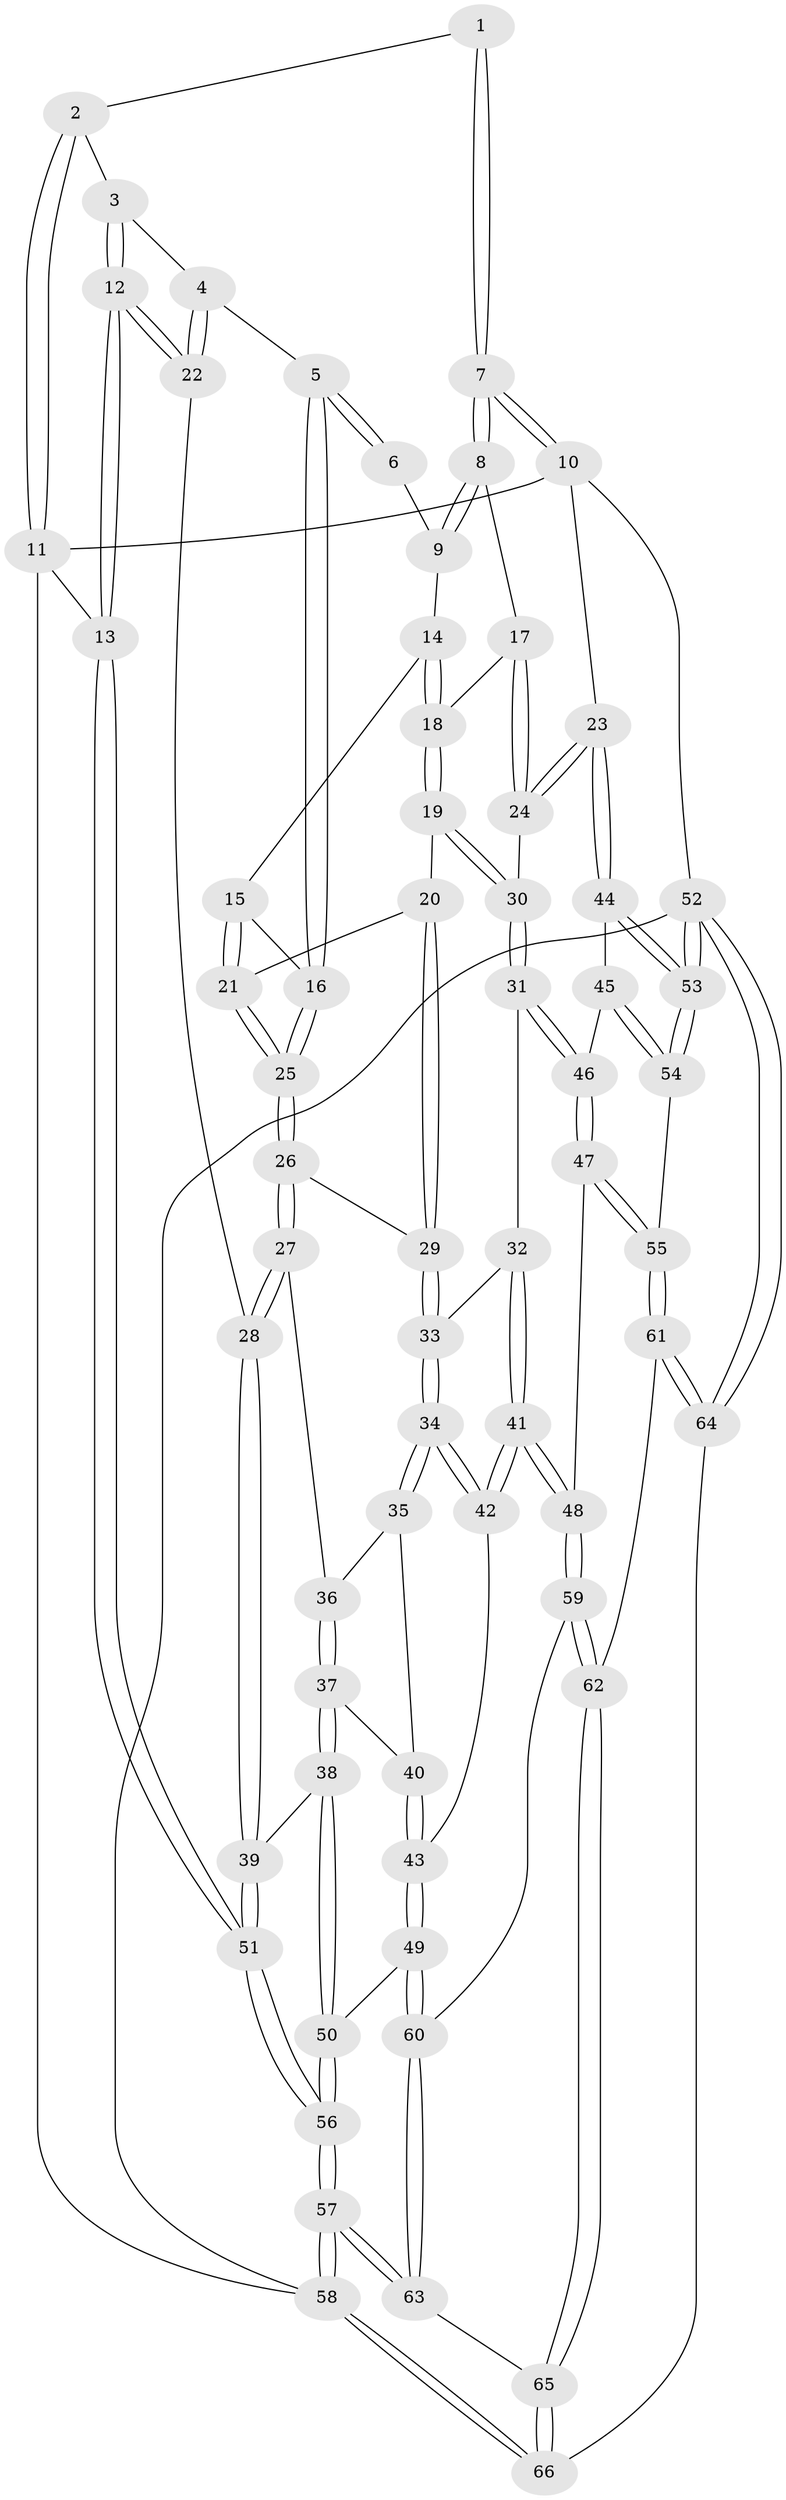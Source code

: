 // Generated by graph-tools (version 1.1) at 2025/03/03/09/25 03:03:28]
// undirected, 66 vertices, 162 edges
graph export_dot {
graph [start="1"]
  node [color=gray90,style=filled];
  1 [pos="+0.6243410857392334+0"];
  2 [pos="+0.17195413379758626+0"];
  3 [pos="+0.1893578102089921+0"];
  4 [pos="+0.242147766906364+0"];
  5 [pos="+0.40354401050956956+0.1193224482334764"];
  6 [pos="+0.6169360989371482+0"];
  7 [pos="+1+0"];
  8 [pos="+0.7989210685164059+0.09953448556212224"];
  9 [pos="+0.6312764001915482+0"];
  10 [pos="+1+0"];
  11 [pos="+0+0"];
  12 [pos="+0.002454880043915805+0.31721062246257786"];
  13 [pos="+0+0.3311570912791878"];
  14 [pos="+0.6311340799204743+0"];
  15 [pos="+0.5795882047419884+0.08436256342903455"];
  16 [pos="+0.4038552759146785+0.12009215155933162"];
  17 [pos="+0.7967603684025922+0.1409436447498266"];
  18 [pos="+0.7001668482393688+0.1914246899967347"];
  19 [pos="+0.6790207799756469+0.24593691457057915"];
  20 [pos="+0.5753647549088489+0.1923434200734446"];
  21 [pos="+0.5578853973850216+0.1663660383766835"];
  22 [pos="+0.1658256473128264+0.3226644938203597"];
  23 [pos="+1+0.24908771931457363"];
  24 [pos="+0.9253799739150891+0.23774437456741013"];
  25 [pos="+0.41422377319964143+0.1710688300937005"];
  26 [pos="+0.38155608368563176+0.29465334698773354"];
  27 [pos="+0.367629248894726+0.3006450911183606"];
  28 [pos="+0.16726842992704422+0.323502787273634"];
  29 [pos="+0.4668407983421636+0.3291515988910688"];
  30 [pos="+0.6968973588050332+0.337520825206357"];
  31 [pos="+0.6964178869450224+0.33890121483104224"];
  32 [pos="+0.6501265202755815+0.35376702372528823"];
  33 [pos="+0.4983987287742436+0.3526606161030716"];
  34 [pos="+0.4929744504374167+0.46395004035706877"];
  35 [pos="+0.39740884339431304+0.4535733300878131"];
  36 [pos="+0.3713329648798677+0.34387708193421335"];
  37 [pos="+0.3472427501586929+0.4840408873678991"];
  38 [pos="+0.27922744029496255+0.5917024462839566"];
  39 [pos="+0.20368748239312967+0.4490506121850734"];
  40 [pos="+0.39669255924942065+0.4567359586484396"];
  41 [pos="+0.5392853831166373+0.6056660389213875"];
  42 [pos="+0.510550192897215+0.5984928076375959"];
  43 [pos="+0.44084320536053595+0.6145577887307277"];
  44 [pos="+1+0.2832220133456772"];
  45 [pos="+0.8829238500232255+0.4686725384143136"];
  46 [pos="+0.7806323920105447+0.4797612735819227"];
  47 [pos="+0.7157755400740677+0.630533189537107"];
  48 [pos="+0.6138170836135032+0.6470463298247641"];
  49 [pos="+0.3692087036546441+0.6422471355660285"];
  50 [pos="+0.29437300128194516+0.6393817888388156"];
  51 [pos="+0+0.9017120145090955"];
  52 [pos="+1+1"];
  53 [pos="+1+0.8547235358248118"];
  54 [pos="+0.9897655435072318+0.7068434699306415"];
  55 [pos="+0.777805301480408+0.6864703509752231"];
  56 [pos="+0+1"];
  57 [pos="+0+1"];
  58 [pos="+0+1"];
  59 [pos="+0.5973780541290734+0.7272730124527105"];
  60 [pos="+0.4448954214756262+0.8177946707824802"];
  61 [pos="+0.767363931534877+0.8823675515290796"];
  62 [pos="+0.6093910125180927+0.8509221399507385"];
  63 [pos="+0.4447901614784102+0.8203165401273754"];
  64 [pos="+1+1"];
  65 [pos="+0.5373998890801428+0.93331017280953"];
  66 [pos="+0.5096497816816254+1"];
  1 -- 2;
  1 -- 7;
  1 -- 7;
  2 -- 3;
  2 -- 11;
  2 -- 11;
  3 -- 4;
  3 -- 12;
  3 -- 12;
  4 -- 5;
  4 -- 22;
  4 -- 22;
  5 -- 6;
  5 -- 6;
  5 -- 16;
  5 -- 16;
  6 -- 9;
  7 -- 8;
  7 -- 8;
  7 -- 10;
  7 -- 10;
  8 -- 9;
  8 -- 9;
  8 -- 17;
  9 -- 14;
  10 -- 11;
  10 -- 23;
  10 -- 52;
  11 -- 13;
  11 -- 58;
  12 -- 13;
  12 -- 13;
  12 -- 22;
  12 -- 22;
  13 -- 51;
  13 -- 51;
  14 -- 15;
  14 -- 18;
  14 -- 18;
  15 -- 16;
  15 -- 21;
  15 -- 21;
  16 -- 25;
  16 -- 25;
  17 -- 18;
  17 -- 24;
  17 -- 24;
  18 -- 19;
  18 -- 19;
  19 -- 20;
  19 -- 30;
  19 -- 30;
  20 -- 21;
  20 -- 29;
  20 -- 29;
  21 -- 25;
  21 -- 25;
  22 -- 28;
  23 -- 24;
  23 -- 24;
  23 -- 44;
  23 -- 44;
  24 -- 30;
  25 -- 26;
  25 -- 26;
  26 -- 27;
  26 -- 27;
  26 -- 29;
  27 -- 28;
  27 -- 28;
  27 -- 36;
  28 -- 39;
  28 -- 39;
  29 -- 33;
  29 -- 33;
  30 -- 31;
  30 -- 31;
  31 -- 32;
  31 -- 46;
  31 -- 46;
  32 -- 33;
  32 -- 41;
  32 -- 41;
  33 -- 34;
  33 -- 34;
  34 -- 35;
  34 -- 35;
  34 -- 42;
  34 -- 42;
  35 -- 36;
  35 -- 40;
  36 -- 37;
  36 -- 37;
  37 -- 38;
  37 -- 38;
  37 -- 40;
  38 -- 39;
  38 -- 50;
  38 -- 50;
  39 -- 51;
  39 -- 51;
  40 -- 43;
  40 -- 43;
  41 -- 42;
  41 -- 42;
  41 -- 48;
  41 -- 48;
  42 -- 43;
  43 -- 49;
  43 -- 49;
  44 -- 45;
  44 -- 53;
  44 -- 53;
  45 -- 46;
  45 -- 54;
  45 -- 54;
  46 -- 47;
  46 -- 47;
  47 -- 48;
  47 -- 55;
  47 -- 55;
  48 -- 59;
  48 -- 59;
  49 -- 50;
  49 -- 60;
  49 -- 60;
  50 -- 56;
  50 -- 56;
  51 -- 56;
  51 -- 56;
  52 -- 53;
  52 -- 53;
  52 -- 64;
  52 -- 64;
  52 -- 58;
  53 -- 54;
  53 -- 54;
  54 -- 55;
  55 -- 61;
  55 -- 61;
  56 -- 57;
  56 -- 57;
  57 -- 58;
  57 -- 58;
  57 -- 63;
  57 -- 63;
  58 -- 66;
  58 -- 66;
  59 -- 60;
  59 -- 62;
  59 -- 62;
  60 -- 63;
  60 -- 63;
  61 -- 62;
  61 -- 64;
  61 -- 64;
  62 -- 65;
  62 -- 65;
  63 -- 65;
  64 -- 66;
  65 -- 66;
  65 -- 66;
}
